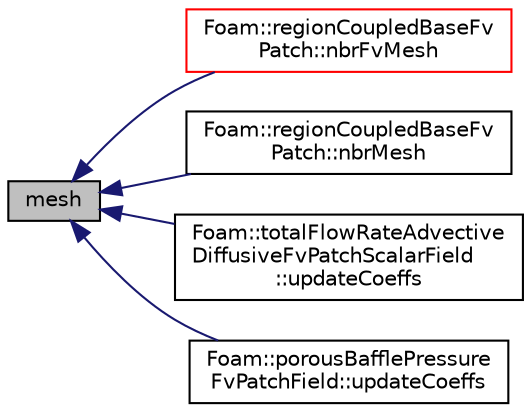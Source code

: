 digraph "mesh"
{
  bgcolor="transparent";
  edge [fontname="Helvetica",fontsize="10",labelfontname="Helvetica",labelfontsize="10"];
  node [fontname="Helvetica",fontsize="10",shape=record];
  rankdir="LR";
  Node1 [label="mesh",height=0.2,width=0.4,color="black", fillcolor="grey75", style="filled", fontcolor="black"];
  Node1 -> Node2 [dir="back",color="midnightblue",fontsize="10",style="solid",fontname="Helvetica"];
  Node2 [label="Foam::regionCoupledBaseFv\lPatch::nbrFvMesh",height=0.2,width=0.4,color="red",URL="$a02118.html#a1b5042a0b7ff71c6c08eec863b539718",tooltip="Returns fvMesh. "];
  Node1 -> Node3 [dir="back",color="midnightblue",fontsize="10",style="solid",fontname="Helvetica"];
  Node3 [label="Foam::regionCoupledBaseFv\lPatch::nbrMesh",height=0.2,width=0.4,color="black",URL="$a02118.html#afe312951e2f813f117176130b024f8ba",tooltip="Returns neighbour polyMesh. "];
  Node1 -> Node4 [dir="back",color="midnightblue",fontsize="10",style="solid",fontname="Helvetica"];
  Node4 [label="Foam::totalFlowRateAdvective\lDiffusiveFvPatchScalarField\l::updateCoeffs",height=0.2,width=0.4,color="black",URL="$a02637.html#a7e24eafac629d3733181cd942d4c902f",tooltip="Update the coefficients associated with the patch field. "];
  Node1 -> Node5 [dir="back",color="midnightblue",fontsize="10",style="solid",fontname="Helvetica"];
  Node5 [label="Foam::porousBafflePressure\lFvPatchField::updateCoeffs",height=0.2,width=0.4,color="black",URL="$a01941.html#a7e24eafac629d3733181cd942d4c902f",tooltip="Update the coefficients associated with the patch field. "];
}

